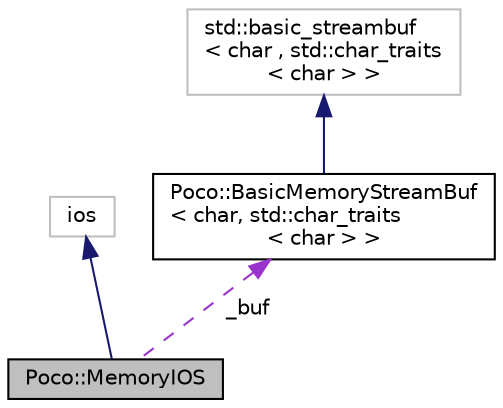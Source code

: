 digraph "Poco::MemoryIOS"
{
 // LATEX_PDF_SIZE
  edge [fontname="Helvetica",fontsize="10",labelfontname="Helvetica",labelfontsize="10"];
  node [fontname="Helvetica",fontsize="10",shape=record];
  Node1 [label="Poco::MemoryIOS",height=0.2,width=0.4,color="black", fillcolor="grey75", style="filled", fontcolor="black",tooltip=" "];
  Node2 -> Node1 [dir="back",color="midnightblue",fontsize="10",style="solid",fontname="Helvetica"];
  Node2 [label="ios",height=0.2,width=0.4,color="grey75", fillcolor="white", style="filled",tooltip=" "];
  Node3 -> Node1 [dir="back",color="darkorchid3",fontsize="10",style="dashed",label=" _buf" ,fontname="Helvetica"];
  Node3 [label="Poco::BasicMemoryStreamBuf\l\< char, std::char_traits\l\< char \> \>",height=0.2,width=0.4,color="black", fillcolor="white", style="filled",URL="$classPoco_1_1BasicMemoryStreamBuf.html",tooltip=" "];
  Node4 -> Node3 [dir="back",color="midnightblue",fontsize="10",style="solid",fontname="Helvetica"];
  Node4 [label="std::basic_streambuf\l\< char , std::char_traits\l\< char \>  \>",height=0.2,width=0.4,color="grey75", fillcolor="white", style="filled",tooltip=" "];
}
